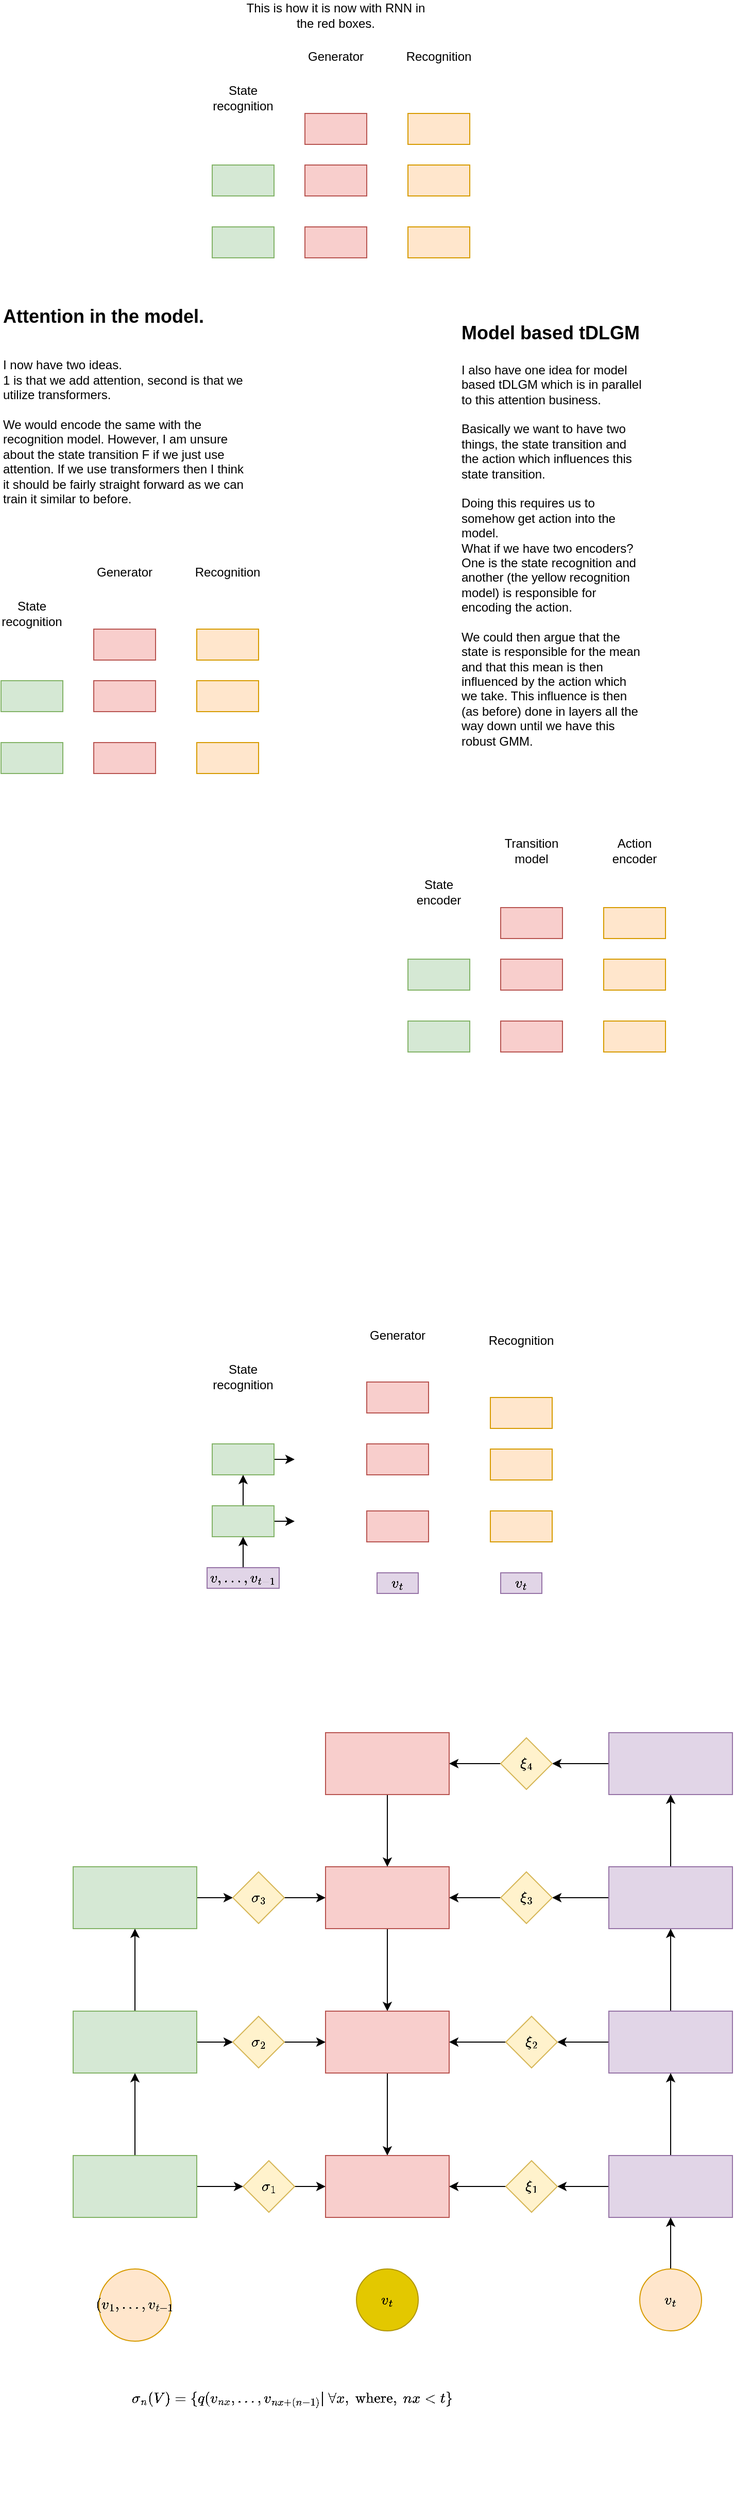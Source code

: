 <mxfile version="26.0.16">
  <diagram name="Page-1" id="kSNyL3YzPaN0ILMugO6M">
    <mxGraphModel dx="1201" dy="1170" grid="1" gridSize="10" guides="1" tooltips="1" connect="1" arrows="1" fold="1" page="1" pageScale="1" pageWidth="850" pageHeight="1100" math="1" shadow="0">
      <root>
        <mxCell id="0" />
        <mxCell id="1" parent="0" />
        <mxCell id="rP4cWOcRx5rP6SbN7MxK-1" value="" style="rounded=0;whiteSpace=wrap;html=1;fillColor=#f8cecc;strokeColor=#b85450;" parent="1" vertex="1">
          <mxGeometry x="400" y="300" width="60" height="30" as="geometry" />
        </mxCell>
        <mxCell id="rP4cWOcRx5rP6SbN7MxK-2" value="" style="rounded=0;whiteSpace=wrap;html=1;fillColor=#f8cecc;strokeColor=#b85450;" parent="1" vertex="1">
          <mxGeometry x="400" y="350" width="60" height="30" as="geometry" />
        </mxCell>
        <mxCell id="rP4cWOcRx5rP6SbN7MxK-3" value="" style="rounded=0;whiteSpace=wrap;html=1;fillColor=#f8cecc;strokeColor=#b85450;" parent="1" vertex="1">
          <mxGeometry x="400" y="410" width="60" height="30" as="geometry" />
        </mxCell>
        <mxCell id="rP4cWOcRx5rP6SbN7MxK-4" value="Generator" style="text;html=1;align=center;verticalAlign=middle;whiteSpace=wrap;rounded=0;" parent="1" vertex="1">
          <mxGeometry x="400" y="230" width="60" height="30" as="geometry" />
        </mxCell>
        <mxCell id="rP4cWOcRx5rP6SbN7MxK-6" value="" style="rounded=0;whiteSpace=wrap;html=1;fillColor=#d5e8d4;strokeColor=#82b366;" parent="1" vertex="1">
          <mxGeometry x="310" y="350" width="60" height="30" as="geometry" />
        </mxCell>
        <mxCell id="rP4cWOcRx5rP6SbN7MxK-7" value="" style="rounded=0;whiteSpace=wrap;html=1;fillColor=#d5e8d4;strokeColor=#82b366;" parent="1" vertex="1">
          <mxGeometry x="310" y="410" width="60" height="30" as="geometry" />
        </mxCell>
        <mxCell id="rP4cWOcRx5rP6SbN7MxK-8" value="State recognition" style="text;html=1;align=center;verticalAlign=middle;whiteSpace=wrap;rounded=0;" parent="1" vertex="1">
          <mxGeometry x="310" y="270" width="60" height="30" as="geometry" />
        </mxCell>
        <mxCell id="rP4cWOcRx5rP6SbN7MxK-9" value="" style="rounded=0;whiteSpace=wrap;html=1;fillColor=#ffe6cc;strokeColor=#d79b00;" parent="1" vertex="1">
          <mxGeometry x="500" y="300" width="60" height="30" as="geometry" />
        </mxCell>
        <mxCell id="rP4cWOcRx5rP6SbN7MxK-10" value="" style="rounded=0;whiteSpace=wrap;html=1;fillColor=#ffe6cc;strokeColor=#d79b00;" parent="1" vertex="1">
          <mxGeometry x="500" y="350" width="60" height="30" as="geometry" />
        </mxCell>
        <mxCell id="rP4cWOcRx5rP6SbN7MxK-11" value="" style="rounded=0;whiteSpace=wrap;html=1;fillColor=#ffe6cc;strokeColor=#d79b00;" parent="1" vertex="1">
          <mxGeometry x="500" y="410" width="60" height="30" as="geometry" />
        </mxCell>
        <mxCell id="rP4cWOcRx5rP6SbN7MxK-12" value="Recognition" style="text;html=1;align=center;verticalAlign=middle;whiteSpace=wrap;rounded=0;" parent="1" vertex="1">
          <mxGeometry x="500" y="230" width="60" height="30" as="geometry" />
        </mxCell>
        <mxCell id="rP4cWOcRx5rP6SbN7MxK-13" value="This is how it is now with RNN in the red boxes. " style="text;html=1;align=center;verticalAlign=middle;whiteSpace=wrap;rounded=0;" parent="1" vertex="1">
          <mxGeometry x="340" y="190" width="180" height="30" as="geometry" />
        </mxCell>
        <mxCell id="rP4cWOcRx5rP6SbN7MxK-16" value="&lt;font style=&quot;font-size: 18px;&quot;&gt;&lt;b&gt;Attention in the model.&lt;/b&gt;&lt;/font&gt;&lt;br&gt;&lt;br&gt;&lt;br&gt;I now have two ideas. &lt;br&gt;1 is that we add attention, second is that we utilize transformers.&lt;br&gt;&lt;br&gt;We would encode the same with the recognition model. However, I am unsure about the state transition F if we just use attention. If we use transformers then I think it should be fairly straight forward as we can train it similar to before.&amp;nbsp; " style="text;html=1;whiteSpace=wrap;overflow=hidden;rounded=0;" parent="1" vertex="1">
          <mxGeometry x="105" y="480" width="240" height="250" as="geometry" />
        </mxCell>
        <mxCell id="rP4cWOcRx5rP6SbN7MxK-17" value="&lt;h1 style=&quot;margin-top: 0px;&quot;&gt;&lt;font style=&quot;font-size: 18px;&quot;&gt;Model based tDLGM&lt;/font&gt;&lt;br&gt;&lt;/h1&gt;&lt;p&gt;I also have one idea for model based tDLGM which is in parallel to this attention business.&lt;br&gt;&lt;br&gt;Basically we want to have two things, the state transition and the action which influences this state transition. &lt;br&gt;&lt;br&gt;Doing this requires us to somehow get action into the model. &lt;br&gt;What if we have two encoders? One is the state recognition and another (the yellow recognition model) is responsible for encoding the action.&lt;br&gt;&lt;br&gt;We could then argue that the state is responsible for the mean and that this mean is then influenced by the action which we take. This influence is then (as before) done in layers all the way down until we have this robust GMM.&lt;br&gt;&lt;br&gt;&lt;br&gt;&lt;/p&gt;" style="text;html=1;whiteSpace=wrap;overflow=hidden;rounded=0;" parent="1" vertex="1">
          <mxGeometry x="550" y="490" width="180" height="530" as="geometry" />
        </mxCell>
        <mxCell id="rP4cWOcRx5rP6SbN7MxK-18" value="" style="rounded=0;whiteSpace=wrap;html=1;fillColor=#f8cecc;strokeColor=#b85450;" parent="1" vertex="1">
          <mxGeometry x="195" y="800" width="60" height="30" as="geometry" />
        </mxCell>
        <mxCell id="rP4cWOcRx5rP6SbN7MxK-19" value="" style="rounded=0;whiteSpace=wrap;html=1;fillColor=#f8cecc;strokeColor=#b85450;" parent="1" vertex="1">
          <mxGeometry x="195" y="850" width="60" height="30" as="geometry" />
        </mxCell>
        <mxCell id="rP4cWOcRx5rP6SbN7MxK-20" value="" style="rounded=0;whiteSpace=wrap;html=1;fillColor=#f8cecc;strokeColor=#b85450;" parent="1" vertex="1">
          <mxGeometry x="195" y="910" width="60" height="30" as="geometry" />
        </mxCell>
        <mxCell id="rP4cWOcRx5rP6SbN7MxK-21" value="Generator" style="text;html=1;align=center;verticalAlign=middle;whiteSpace=wrap;rounded=0;" parent="1" vertex="1">
          <mxGeometry x="195" y="730" width="60" height="30" as="geometry" />
        </mxCell>
        <mxCell id="rP4cWOcRx5rP6SbN7MxK-22" value="" style="rounded=0;whiteSpace=wrap;html=1;fillColor=#d5e8d4;strokeColor=#82b366;" parent="1" vertex="1">
          <mxGeometry x="105" y="850" width="60" height="30" as="geometry" />
        </mxCell>
        <mxCell id="rP4cWOcRx5rP6SbN7MxK-23" value="" style="rounded=0;whiteSpace=wrap;html=1;fillColor=#d5e8d4;strokeColor=#82b366;" parent="1" vertex="1">
          <mxGeometry x="105" y="910" width="60" height="30" as="geometry" />
        </mxCell>
        <mxCell id="rP4cWOcRx5rP6SbN7MxK-24" value="State recognition" style="text;html=1;align=center;verticalAlign=middle;whiteSpace=wrap;rounded=0;" parent="1" vertex="1">
          <mxGeometry x="105" y="770" width="60" height="30" as="geometry" />
        </mxCell>
        <mxCell id="rP4cWOcRx5rP6SbN7MxK-25" value="" style="rounded=0;whiteSpace=wrap;html=1;fillColor=#ffe6cc;strokeColor=#d79b00;" parent="1" vertex="1">
          <mxGeometry x="295" y="800" width="60" height="30" as="geometry" />
        </mxCell>
        <mxCell id="rP4cWOcRx5rP6SbN7MxK-26" value="" style="rounded=0;whiteSpace=wrap;html=1;fillColor=#ffe6cc;strokeColor=#d79b00;" parent="1" vertex="1">
          <mxGeometry x="295" y="850" width="60" height="30" as="geometry" />
        </mxCell>
        <mxCell id="rP4cWOcRx5rP6SbN7MxK-27" value="" style="rounded=0;whiteSpace=wrap;html=1;fillColor=#ffe6cc;strokeColor=#d79b00;" parent="1" vertex="1">
          <mxGeometry x="295" y="910" width="60" height="30" as="geometry" />
        </mxCell>
        <mxCell id="rP4cWOcRx5rP6SbN7MxK-28" value="Recognition" style="text;html=1;align=center;verticalAlign=middle;whiteSpace=wrap;rounded=0;" parent="1" vertex="1">
          <mxGeometry x="295" y="730" width="60" height="30" as="geometry" />
        </mxCell>
        <mxCell id="rP4cWOcRx5rP6SbN7MxK-30" value="" style="rounded=0;whiteSpace=wrap;html=1;fillColor=#f8cecc;strokeColor=#b85450;" parent="1" vertex="1">
          <mxGeometry x="590" y="1070" width="60" height="30" as="geometry" />
        </mxCell>
        <mxCell id="rP4cWOcRx5rP6SbN7MxK-31" value="" style="rounded=0;whiteSpace=wrap;html=1;fillColor=#f8cecc;strokeColor=#b85450;" parent="1" vertex="1">
          <mxGeometry x="590" y="1120" width="60" height="30" as="geometry" />
        </mxCell>
        <mxCell id="rP4cWOcRx5rP6SbN7MxK-32" value="" style="rounded=0;whiteSpace=wrap;html=1;fillColor=#f8cecc;strokeColor=#b85450;" parent="1" vertex="1">
          <mxGeometry x="590" y="1180" width="60" height="30" as="geometry" />
        </mxCell>
        <mxCell id="rP4cWOcRx5rP6SbN7MxK-33" value="Transition model" style="text;html=1;align=center;verticalAlign=middle;whiteSpace=wrap;rounded=0;" parent="1" vertex="1">
          <mxGeometry x="590" y="1000" width="60" height="30" as="geometry" />
        </mxCell>
        <mxCell id="rP4cWOcRx5rP6SbN7MxK-34" value="" style="rounded=0;whiteSpace=wrap;html=1;fillColor=#d5e8d4;strokeColor=#82b366;" parent="1" vertex="1">
          <mxGeometry x="500" y="1120" width="60" height="30" as="geometry" />
        </mxCell>
        <mxCell id="rP4cWOcRx5rP6SbN7MxK-35" value="" style="rounded=0;whiteSpace=wrap;html=1;fillColor=#d5e8d4;strokeColor=#82b366;" parent="1" vertex="1">
          <mxGeometry x="500" y="1180" width="60" height="30" as="geometry" />
        </mxCell>
        <mxCell id="rP4cWOcRx5rP6SbN7MxK-36" value="State encoder" style="text;html=1;align=center;verticalAlign=middle;whiteSpace=wrap;rounded=0;" parent="1" vertex="1">
          <mxGeometry x="500" y="1040" width="60" height="30" as="geometry" />
        </mxCell>
        <mxCell id="rP4cWOcRx5rP6SbN7MxK-37" value="" style="rounded=0;whiteSpace=wrap;html=1;fillColor=#ffe6cc;strokeColor=#d79b00;" parent="1" vertex="1">
          <mxGeometry x="690" y="1070" width="60" height="30" as="geometry" />
        </mxCell>
        <mxCell id="rP4cWOcRx5rP6SbN7MxK-38" value="" style="rounded=0;whiteSpace=wrap;html=1;fillColor=#ffe6cc;strokeColor=#d79b00;" parent="1" vertex="1">
          <mxGeometry x="690" y="1120" width="60" height="30" as="geometry" />
        </mxCell>
        <mxCell id="rP4cWOcRx5rP6SbN7MxK-39" value="" style="rounded=0;whiteSpace=wrap;html=1;fillColor=#ffe6cc;strokeColor=#d79b00;" parent="1" vertex="1">
          <mxGeometry x="690" y="1180" width="60" height="30" as="geometry" />
        </mxCell>
        <mxCell id="rP4cWOcRx5rP6SbN7MxK-40" value="Action encoder" style="text;html=1;align=center;verticalAlign=middle;whiteSpace=wrap;rounded=0;" parent="1" vertex="1">
          <mxGeometry x="690" y="1000" width="60" height="30" as="geometry" />
        </mxCell>
        <mxCell id="JnHbGHt5Fy4DPxa35znF-1" value="" style="rounded=0;whiteSpace=wrap;html=1;fillColor=#f8cecc;strokeColor=#b85450;" parent="1" vertex="1">
          <mxGeometry x="460" y="1530" width="60" height="30" as="geometry" />
        </mxCell>
        <mxCell id="JnHbGHt5Fy4DPxa35znF-2" value="" style="rounded=0;whiteSpace=wrap;html=1;fillColor=#f8cecc;strokeColor=#b85450;" parent="1" vertex="1">
          <mxGeometry x="460" y="1590" width="60" height="30" as="geometry" />
        </mxCell>
        <mxCell id="JnHbGHt5Fy4DPxa35znF-3" value="" style="rounded=0;whiteSpace=wrap;html=1;fillColor=#f8cecc;strokeColor=#b85450;" parent="1" vertex="1">
          <mxGeometry x="460" y="1655" width="60" height="30" as="geometry" />
        </mxCell>
        <mxCell id="JnHbGHt5Fy4DPxa35znF-4" value="Generator" style="text;html=1;align=center;verticalAlign=middle;whiteSpace=wrap;rounded=0;" parent="1" vertex="1">
          <mxGeometry x="460" y="1470" width="60" height="30" as="geometry" />
        </mxCell>
        <mxCell id="JnHbGHt5Fy4DPxa35znF-22" value="" style="edgeStyle=orthogonalEdgeStyle;rounded=0;orthogonalLoop=1;jettySize=auto;html=1;" parent="1" source="JnHbGHt5Fy4DPxa35znF-5" edge="1">
          <mxGeometry relative="1" as="geometry">
            <mxPoint x="390.001" y="1605.1" as="targetPoint" />
          </mxGeometry>
        </mxCell>
        <mxCell id="JnHbGHt5Fy4DPxa35znF-5" value="" style="rounded=0;whiteSpace=wrap;html=1;fillColor=#d5e8d4;strokeColor=#82b366;" parent="1" vertex="1">
          <mxGeometry x="310" y="1590" width="60" height="30" as="geometry" />
        </mxCell>
        <mxCell id="JnHbGHt5Fy4DPxa35znF-20" style="edgeStyle=orthogonalEdgeStyle;rounded=0;orthogonalLoop=1;jettySize=auto;html=1;entryX=0.5;entryY=1;entryDx=0;entryDy=0;" parent="1" source="JnHbGHt5Fy4DPxa35znF-6" target="JnHbGHt5Fy4DPxa35znF-5" edge="1">
          <mxGeometry relative="1" as="geometry" />
        </mxCell>
        <mxCell id="JnHbGHt5Fy4DPxa35znF-24" value="" style="edgeStyle=orthogonalEdgeStyle;rounded=0;orthogonalLoop=1;jettySize=auto;html=1;" parent="1" source="JnHbGHt5Fy4DPxa35znF-6" edge="1">
          <mxGeometry relative="1" as="geometry">
            <mxPoint x="390.001" y="1665.1" as="targetPoint" />
          </mxGeometry>
        </mxCell>
        <mxCell id="JnHbGHt5Fy4DPxa35znF-6" value="" style="rounded=0;whiteSpace=wrap;html=1;fillColor=#d5e8d4;strokeColor=#82b366;" parent="1" vertex="1">
          <mxGeometry x="310" y="1650" width="60" height="30" as="geometry" />
        </mxCell>
        <mxCell id="JnHbGHt5Fy4DPxa35znF-7" value="State recognition" style="text;html=1;align=center;verticalAlign=middle;whiteSpace=wrap;rounded=0;" parent="1" vertex="1">
          <mxGeometry x="310" y="1510" width="60" height="30" as="geometry" />
        </mxCell>
        <mxCell id="JnHbGHt5Fy4DPxa35znF-8" value="" style="rounded=0;whiteSpace=wrap;html=1;fillColor=#ffe6cc;strokeColor=#d79b00;" parent="1" vertex="1">
          <mxGeometry x="580" y="1545" width="60" height="30" as="geometry" />
        </mxCell>
        <mxCell id="JnHbGHt5Fy4DPxa35znF-9" value="" style="rounded=0;whiteSpace=wrap;html=1;fillColor=#ffe6cc;strokeColor=#d79b00;" parent="1" vertex="1">
          <mxGeometry x="580" y="1595" width="60" height="30" as="geometry" />
        </mxCell>
        <mxCell id="JnHbGHt5Fy4DPxa35znF-10" value="" style="rounded=0;whiteSpace=wrap;html=1;fillColor=#ffe6cc;strokeColor=#d79b00;" parent="1" vertex="1">
          <mxGeometry x="580" y="1655" width="60" height="30" as="geometry" />
        </mxCell>
        <mxCell id="JnHbGHt5Fy4DPxa35znF-11" value="Recognition" style="text;html=1;align=center;verticalAlign=middle;whiteSpace=wrap;rounded=0;" parent="1" vertex="1">
          <mxGeometry x="580" y="1475" width="60" height="30" as="geometry" />
        </mxCell>
        <mxCell id="JnHbGHt5Fy4DPxa35znF-13" value="&lt;b&gt;$$v_{t}$$&lt;/b&gt;" style="rounded=0;whiteSpace=wrap;html=1;fillColor=#e1d5e7;strokeColor=#9673a6;" parent="1" vertex="1">
          <mxGeometry x="590" y="1715" width="40" height="20" as="geometry" />
        </mxCell>
        <mxCell id="JnHbGHt5Fy4DPxa35znF-17" value="" style="edgeStyle=orthogonalEdgeStyle;rounded=0;orthogonalLoop=1;jettySize=auto;html=1;" parent="1" source="JnHbGHt5Fy4DPxa35znF-14" target="JnHbGHt5Fy4DPxa35znF-6" edge="1">
          <mxGeometry relative="1" as="geometry" />
        </mxCell>
        <mxCell id="JnHbGHt5Fy4DPxa35znF-14" value="&lt;b&gt;$$v,\ldots,v_{t-1}$$&lt;/b&gt;" style="rounded=0;whiteSpace=wrap;html=1;fillColor=#e1d5e7;strokeColor=#9673a6;" parent="1" vertex="1">
          <mxGeometry x="305" y="1710" width="70" height="20" as="geometry" />
        </mxCell>
        <mxCell id="JnHbGHt5Fy4DPxa35znF-15" value="&lt;b&gt;$$v_{t}$$&lt;/b&gt;" style="rounded=0;whiteSpace=wrap;html=1;fillColor=#e1d5e7;strokeColor=#9673a6;" parent="1" vertex="1">
          <mxGeometry x="470" y="1715" width="40" height="20" as="geometry" />
        </mxCell>
        <mxCell id="JnHbGHt5Fy4DPxa35znF-43" value="" style="edgeStyle=orthogonalEdgeStyle;rounded=0;orthogonalLoop=1;jettySize=auto;html=1;" parent="1" source="JnHbGHt5Fy4DPxa35znF-27" target="JnHbGHt5Fy4DPxa35znF-42" edge="1">
          <mxGeometry relative="1" as="geometry" />
        </mxCell>
        <mxCell id="JnHbGHt5Fy4DPxa35znF-27" value="" style="rounded=0;whiteSpace=wrap;html=1;fillColor=#d5e8d4;strokeColor=#82b366;" parent="1" vertex="1">
          <mxGeometry x="175" y="2000" width="120" height="60" as="geometry" />
        </mxCell>
        <mxCell id="JnHbGHt5Fy4DPxa35znF-44" value="" style="edgeStyle=orthogonalEdgeStyle;rounded=0;orthogonalLoop=1;jettySize=auto;html=1;" parent="1" source="JnHbGHt5Fy4DPxa35znF-28" target="JnHbGHt5Fy4DPxa35znF-41" edge="1">
          <mxGeometry relative="1" as="geometry" />
        </mxCell>
        <mxCell id="JnHbGHt5Fy4DPxa35znF-65" value="" style="edgeStyle=orthogonalEdgeStyle;rounded=0;orthogonalLoop=1;jettySize=auto;html=1;" parent="1" source="JnHbGHt5Fy4DPxa35znF-28" target="JnHbGHt5Fy4DPxa35znF-27" edge="1">
          <mxGeometry relative="1" as="geometry" />
        </mxCell>
        <mxCell id="JnHbGHt5Fy4DPxa35znF-28" value="" style="rounded=0;whiteSpace=wrap;html=1;fillColor=#d5e8d4;strokeColor=#82b366;" parent="1" vertex="1">
          <mxGeometry x="175" y="2140" width="120" height="60" as="geometry" />
        </mxCell>
        <mxCell id="JnHbGHt5Fy4DPxa35znF-45" value="" style="edgeStyle=orthogonalEdgeStyle;rounded=0;orthogonalLoop=1;jettySize=auto;html=1;" parent="1" source="JnHbGHt5Fy4DPxa35znF-29" target="JnHbGHt5Fy4DPxa35znF-40" edge="1">
          <mxGeometry relative="1" as="geometry" />
        </mxCell>
        <mxCell id="JnHbGHt5Fy4DPxa35znF-64" value="" style="edgeStyle=orthogonalEdgeStyle;rounded=0;orthogonalLoop=1;jettySize=auto;html=1;" parent="1" source="JnHbGHt5Fy4DPxa35znF-29" target="JnHbGHt5Fy4DPxa35znF-28" edge="1">
          <mxGeometry relative="1" as="geometry" />
        </mxCell>
        <mxCell id="JnHbGHt5Fy4DPxa35znF-29" value="" style="rounded=0;whiteSpace=wrap;html=1;fillColor=#d5e8d4;strokeColor=#82b366;" parent="1" vertex="1">
          <mxGeometry x="175" y="2280" width="120" height="60" as="geometry" />
        </mxCell>
        <mxCell id="JnHbGHt5Fy4DPxa35znF-62" value="" style="edgeStyle=orthogonalEdgeStyle;rounded=0;orthogonalLoop=1;jettySize=auto;html=1;" parent="1" source="JnHbGHt5Fy4DPxa35znF-30" target="JnHbGHt5Fy4DPxa35znF-32" edge="1">
          <mxGeometry relative="1" as="geometry" />
        </mxCell>
        <mxCell id="JnHbGHt5Fy4DPxa35znF-30" value="" style="rounded=0;whiteSpace=wrap;html=1;fillColor=#f8cecc;strokeColor=#b85450;" parent="1" vertex="1">
          <mxGeometry x="420" y="2000" width="120" height="60" as="geometry" />
        </mxCell>
        <mxCell id="JnHbGHt5Fy4DPxa35znF-61" value="" style="edgeStyle=orthogonalEdgeStyle;rounded=0;orthogonalLoop=1;jettySize=auto;html=1;" parent="1" source="JnHbGHt5Fy4DPxa35znF-31" target="JnHbGHt5Fy4DPxa35znF-30" edge="1">
          <mxGeometry relative="1" as="geometry" />
        </mxCell>
        <mxCell id="JnHbGHt5Fy4DPxa35znF-31" value="" style="rounded=0;whiteSpace=wrap;html=1;fillColor=#f8cecc;strokeColor=#b85450;" parent="1" vertex="1">
          <mxGeometry x="420" y="1870" width="120" height="60" as="geometry" />
        </mxCell>
        <mxCell id="JnHbGHt5Fy4DPxa35znF-63" value="" style="edgeStyle=orthogonalEdgeStyle;rounded=0;orthogonalLoop=1;jettySize=auto;html=1;" parent="1" source="JnHbGHt5Fy4DPxa35znF-32" target="JnHbGHt5Fy4DPxa35znF-33" edge="1">
          <mxGeometry relative="1" as="geometry" />
        </mxCell>
        <mxCell id="JnHbGHt5Fy4DPxa35znF-32" value="" style="rounded=0;whiteSpace=wrap;html=1;fillColor=#f8cecc;strokeColor=#b85450;" parent="1" vertex="1">
          <mxGeometry x="420" y="2140" width="120" height="60" as="geometry" />
        </mxCell>
        <mxCell id="JnHbGHt5Fy4DPxa35znF-33" value="" style="rounded=0;whiteSpace=wrap;html=1;fillColor=#f8cecc;strokeColor=#b85450;" parent="1" vertex="1">
          <mxGeometry x="420" y="2280" width="120" height="60" as="geometry" />
        </mxCell>
        <mxCell id="JnHbGHt5Fy4DPxa35znF-58" value="" style="edgeStyle=orthogonalEdgeStyle;rounded=0;orthogonalLoop=1;jettySize=auto;html=1;" parent="1" source="JnHbGHt5Fy4DPxa35znF-34" target="JnHbGHt5Fy4DPxa35znF-35" edge="1">
          <mxGeometry relative="1" as="geometry" />
        </mxCell>
        <mxCell id="JnHbGHt5Fy4DPxa35znF-66" value="" style="edgeStyle=orthogonalEdgeStyle;rounded=0;orthogonalLoop=1;jettySize=auto;html=1;" parent="1" source="JnHbGHt5Fy4DPxa35znF-34" target="JnHbGHt5Fy4DPxa35znF-52" edge="1">
          <mxGeometry relative="1" as="geometry" />
        </mxCell>
        <mxCell id="JnHbGHt5Fy4DPxa35znF-34" value="" style="rounded=0;whiteSpace=wrap;html=1;fillColor=#e1d5e7;strokeColor=#9673a6;" parent="1" vertex="1">
          <mxGeometry x="695" y="2000" width="120" height="60" as="geometry" />
        </mxCell>
        <mxCell id="JnHbGHt5Fy4DPxa35znF-59" value="" style="edgeStyle=orthogonalEdgeStyle;rounded=0;orthogonalLoop=1;jettySize=auto;html=1;" parent="1" source="JnHbGHt5Fy4DPxa35znF-35" target="JnHbGHt5Fy4DPxa35znF-51" edge="1">
          <mxGeometry relative="1" as="geometry" />
        </mxCell>
        <mxCell id="JnHbGHt5Fy4DPxa35znF-35" value="" style="rounded=0;whiteSpace=wrap;html=1;fillColor=#e1d5e7;strokeColor=#9673a6;" parent="1" vertex="1">
          <mxGeometry x="695" y="1870" width="120" height="60" as="geometry" />
        </mxCell>
        <mxCell id="JnHbGHt5Fy4DPxa35znF-57" value="" style="edgeStyle=orthogonalEdgeStyle;rounded=0;orthogonalLoop=1;jettySize=auto;html=1;" parent="1" source="JnHbGHt5Fy4DPxa35znF-36" target="JnHbGHt5Fy4DPxa35znF-34" edge="1">
          <mxGeometry relative="1" as="geometry" />
        </mxCell>
        <mxCell id="JnHbGHt5Fy4DPxa35znF-68" value="" style="edgeStyle=orthogonalEdgeStyle;rounded=0;orthogonalLoop=1;jettySize=auto;html=1;" parent="1" source="JnHbGHt5Fy4DPxa35znF-36" target="JnHbGHt5Fy4DPxa35znF-53" edge="1">
          <mxGeometry relative="1" as="geometry" />
        </mxCell>
        <mxCell id="JnHbGHt5Fy4DPxa35znF-36" value="" style="rounded=0;whiteSpace=wrap;html=1;fillColor=#e1d5e7;strokeColor=#9673a6;" parent="1" vertex="1">
          <mxGeometry x="695" y="2140" width="120" height="60" as="geometry" />
        </mxCell>
        <mxCell id="JnHbGHt5Fy4DPxa35znF-56" value="" style="edgeStyle=orthogonalEdgeStyle;rounded=0;orthogonalLoop=1;jettySize=auto;html=1;" parent="1" source="JnHbGHt5Fy4DPxa35znF-37" target="JnHbGHt5Fy4DPxa35znF-36" edge="1">
          <mxGeometry relative="1" as="geometry" />
        </mxCell>
        <mxCell id="JnHbGHt5Fy4DPxa35znF-70" value="" style="edgeStyle=orthogonalEdgeStyle;rounded=0;orthogonalLoop=1;jettySize=auto;html=1;" parent="1" source="JnHbGHt5Fy4DPxa35znF-37" target="JnHbGHt5Fy4DPxa35znF-54" edge="1">
          <mxGeometry relative="1" as="geometry" />
        </mxCell>
        <mxCell id="JnHbGHt5Fy4DPxa35znF-37" value="" style="rounded=0;whiteSpace=wrap;html=1;fillColor=#e1d5e7;strokeColor=#9673a6;" parent="1" vertex="1">
          <mxGeometry x="695" y="2280" width="120" height="60" as="geometry" />
        </mxCell>
        <mxCell id="JnHbGHt5Fy4DPxa35znF-38" value="$$(v_1,\ldots,v_{t-1}$$" style="ellipse;whiteSpace=wrap;html=1;aspect=fixed;fillColor=#ffe6cc;strokeColor=#d79b00;" parent="1" vertex="1">
          <mxGeometry x="200" y="2390" width="70" height="70" as="geometry" />
        </mxCell>
        <mxCell id="JnHbGHt5Fy4DPxa35znF-55" value="" style="edgeStyle=orthogonalEdgeStyle;rounded=0;orthogonalLoop=1;jettySize=auto;html=1;" parent="1" source="JnHbGHt5Fy4DPxa35znF-39" target="JnHbGHt5Fy4DPxa35znF-37" edge="1">
          <mxGeometry relative="1" as="geometry" />
        </mxCell>
        <mxCell id="JnHbGHt5Fy4DPxa35znF-39" value="$$v_t$$" style="ellipse;whiteSpace=wrap;html=1;aspect=fixed;fillColor=#ffe6cc;strokeColor=#d79b00;" parent="1" vertex="1">
          <mxGeometry x="725" y="2390" width="60" height="60" as="geometry" />
        </mxCell>
        <mxCell id="JnHbGHt5Fy4DPxa35znF-46" value="" style="edgeStyle=orthogonalEdgeStyle;rounded=0;orthogonalLoop=1;jettySize=auto;html=1;" parent="1" source="JnHbGHt5Fy4DPxa35znF-40" target="JnHbGHt5Fy4DPxa35znF-33" edge="1">
          <mxGeometry relative="1" as="geometry" />
        </mxCell>
        <mxCell id="JnHbGHt5Fy4DPxa35znF-40" value="$$\sigma_1$$" style="rhombus;whiteSpace=wrap;html=1;fillColor=#fff2cc;strokeColor=#d6b656;" parent="1" vertex="1">
          <mxGeometry x="340" y="2285" width="50" height="50" as="geometry" />
        </mxCell>
        <mxCell id="JnHbGHt5Fy4DPxa35znF-47" value="" style="edgeStyle=orthogonalEdgeStyle;rounded=0;orthogonalLoop=1;jettySize=auto;html=1;" parent="1" source="JnHbGHt5Fy4DPxa35znF-41" target="JnHbGHt5Fy4DPxa35znF-32" edge="1">
          <mxGeometry relative="1" as="geometry" />
        </mxCell>
        <mxCell id="JnHbGHt5Fy4DPxa35znF-41" value="$$\sigma_2$$" style="rhombus;whiteSpace=wrap;html=1;fillColor=#fff2cc;strokeColor=#d6b656;" parent="1" vertex="1">
          <mxGeometry x="330" y="2145" width="50" height="50" as="geometry" />
        </mxCell>
        <mxCell id="JnHbGHt5Fy4DPxa35znF-48" value="" style="edgeStyle=orthogonalEdgeStyle;rounded=0;orthogonalLoop=1;jettySize=auto;html=1;" parent="1" source="JnHbGHt5Fy4DPxa35znF-42" target="JnHbGHt5Fy4DPxa35znF-30" edge="1">
          <mxGeometry relative="1" as="geometry" />
        </mxCell>
        <mxCell id="JnHbGHt5Fy4DPxa35znF-42" value="$$\sigma_3$$" style="rhombus;whiteSpace=wrap;html=1;fillColor=#fff2cc;strokeColor=#d6b656;" parent="1" vertex="1">
          <mxGeometry x="330" y="2005" width="50" height="50" as="geometry" />
        </mxCell>
        <mxCell id="JnHbGHt5Fy4DPxa35znF-49" value="&lt;div&gt;$$\sigma_n(V) =\{ q(v_{nx}, \ldots, v_{nx + (n-1)} | \&amp;nbsp; \forall x, \&amp;nbsp; \text{where}, \&amp;nbsp; nx &amp;lt; t\}$$&lt;br&gt;&lt;/div&gt;" style="text;html=1;whiteSpace=wrap;overflow=hidden;rounded=0;" parent="1" vertex="1">
          <mxGeometry x="230" y="2490" width="450" height="120" as="geometry" />
        </mxCell>
        <mxCell id="JnHbGHt5Fy4DPxa35znF-60" value="" style="edgeStyle=orthogonalEdgeStyle;rounded=0;orthogonalLoop=1;jettySize=auto;html=1;" parent="1" source="JnHbGHt5Fy4DPxa35znF-51" target="JnHbGHt5Fy4DPxa35znF-31" edge="1">
          <mxGeometry relative="1" as="geometry" />
        </mxCell>
        <mxCell id="JnHbGHt5Fy4DPxa35znF-51" value="$$\xi_4$$" style="rhombus;whiteSpace=wrap;html=1;fillColor=#fff2cc;strokeColor=#d6b656;" parent="1" vertex="1">
          <mxGeometry x="590" y="1875" width="50" height="50" as="geometry" />
        </mxCell>
        <mxCell id="JnHbGHt5Fy4DPxa35znF-67" value="" style="edgeStyle=orthogonalEdgeStyle;rounded=0;orthogonalLoop=1;jettySize=auto;html=1;" parent="1" source="JnHbGHt5Fy4DPxa35znF-52" target="JnHbGHt5Fy4DPxa35znF-30" edge="1">
          <mxGeometry relative="1" as="geometry" />
        </mxCell>
        <mxCell id="JnHbGHt5Fy4DPxa35znF-52" value="$$\xi_3$$" style="rhombus;whiteSpace=wrap;html=1;fillColor=#fff2cc;strokeColor=#d6b656;" parent="1" vertex="1">
          <mxGeometry x="590" y="2005" width="50" height="50" as="geometry" />
        </mxCell>
        <mxCell id="JnHbGHt5Fy4DPxa35znF-69" value="" style="edgeStyle=orthogonalEdgeStyle;rounded=0;orthogonalLoop=1;jettySize=auto;html=1;" parent="1" source="JnHbGHt5Fy4DPxa35znF-53" target="JnHbGHt5Fy4DPxa35znF-32" edge="1">
          <mxGeometry relative="1" as="geometry" />
        </mxCell>
        <mxCell id="JnHbGHt5Fy4DPxa35znF-53" value="$$\xi_2$$" style="rhombus;whiteSpace=wrap;html=1;fillColor=#fff2cc;strokeColor=#d6b656;" parent="1" vertex="1">
          <mxGeometry x="595" y="2145" width="50" height="50" as="geometry" />
        </mxCell>
        <mxCell id="JnHbGHt5Fy4DPxa35znF-71" value="" style="edgeStyle=orthogonalEdgeStyle;rounded=0;orthogonalLoop=1;jettySize=auto;html=1;" parent="1" source="JnHbGHt5Fy4DPxa35znF-54" target="JnHbGHt5Fy4DPxa35znF-33" edge="1">
          <mxGeometry relative="1" as="geometry" />
        </mxCell>
        <mxCell id="JnHbGHt5Fy4DPxa35znF-54" value="$$\xi_1$$" style="rhombus;whiteSpace=wrap;html=1;fillColor=#fff2cc;strokeColor=#d6b656;" parent="1" vertex="1">
          <mxGeometry x="595" y="2285" width="50" height="50" as="geometry" />
        </mxCell>
        <mxCell id="JnHbGHt5Fy4DPxa35znF-72" value="$$v_t$$" style="ellipse;whiteSpace=wrap;html=1;aspect=fixed;fillColor=#e3c800;strokeColor=#B09500;fontColor=#000000;" parent="1" vertex="1">
          <mxGeometry x="450" y="2390" width="60" height="60" as="geometry" />
        </mxCell>
      </root>
    </mxGraphModel>
  </diagram>
</mxfile>
